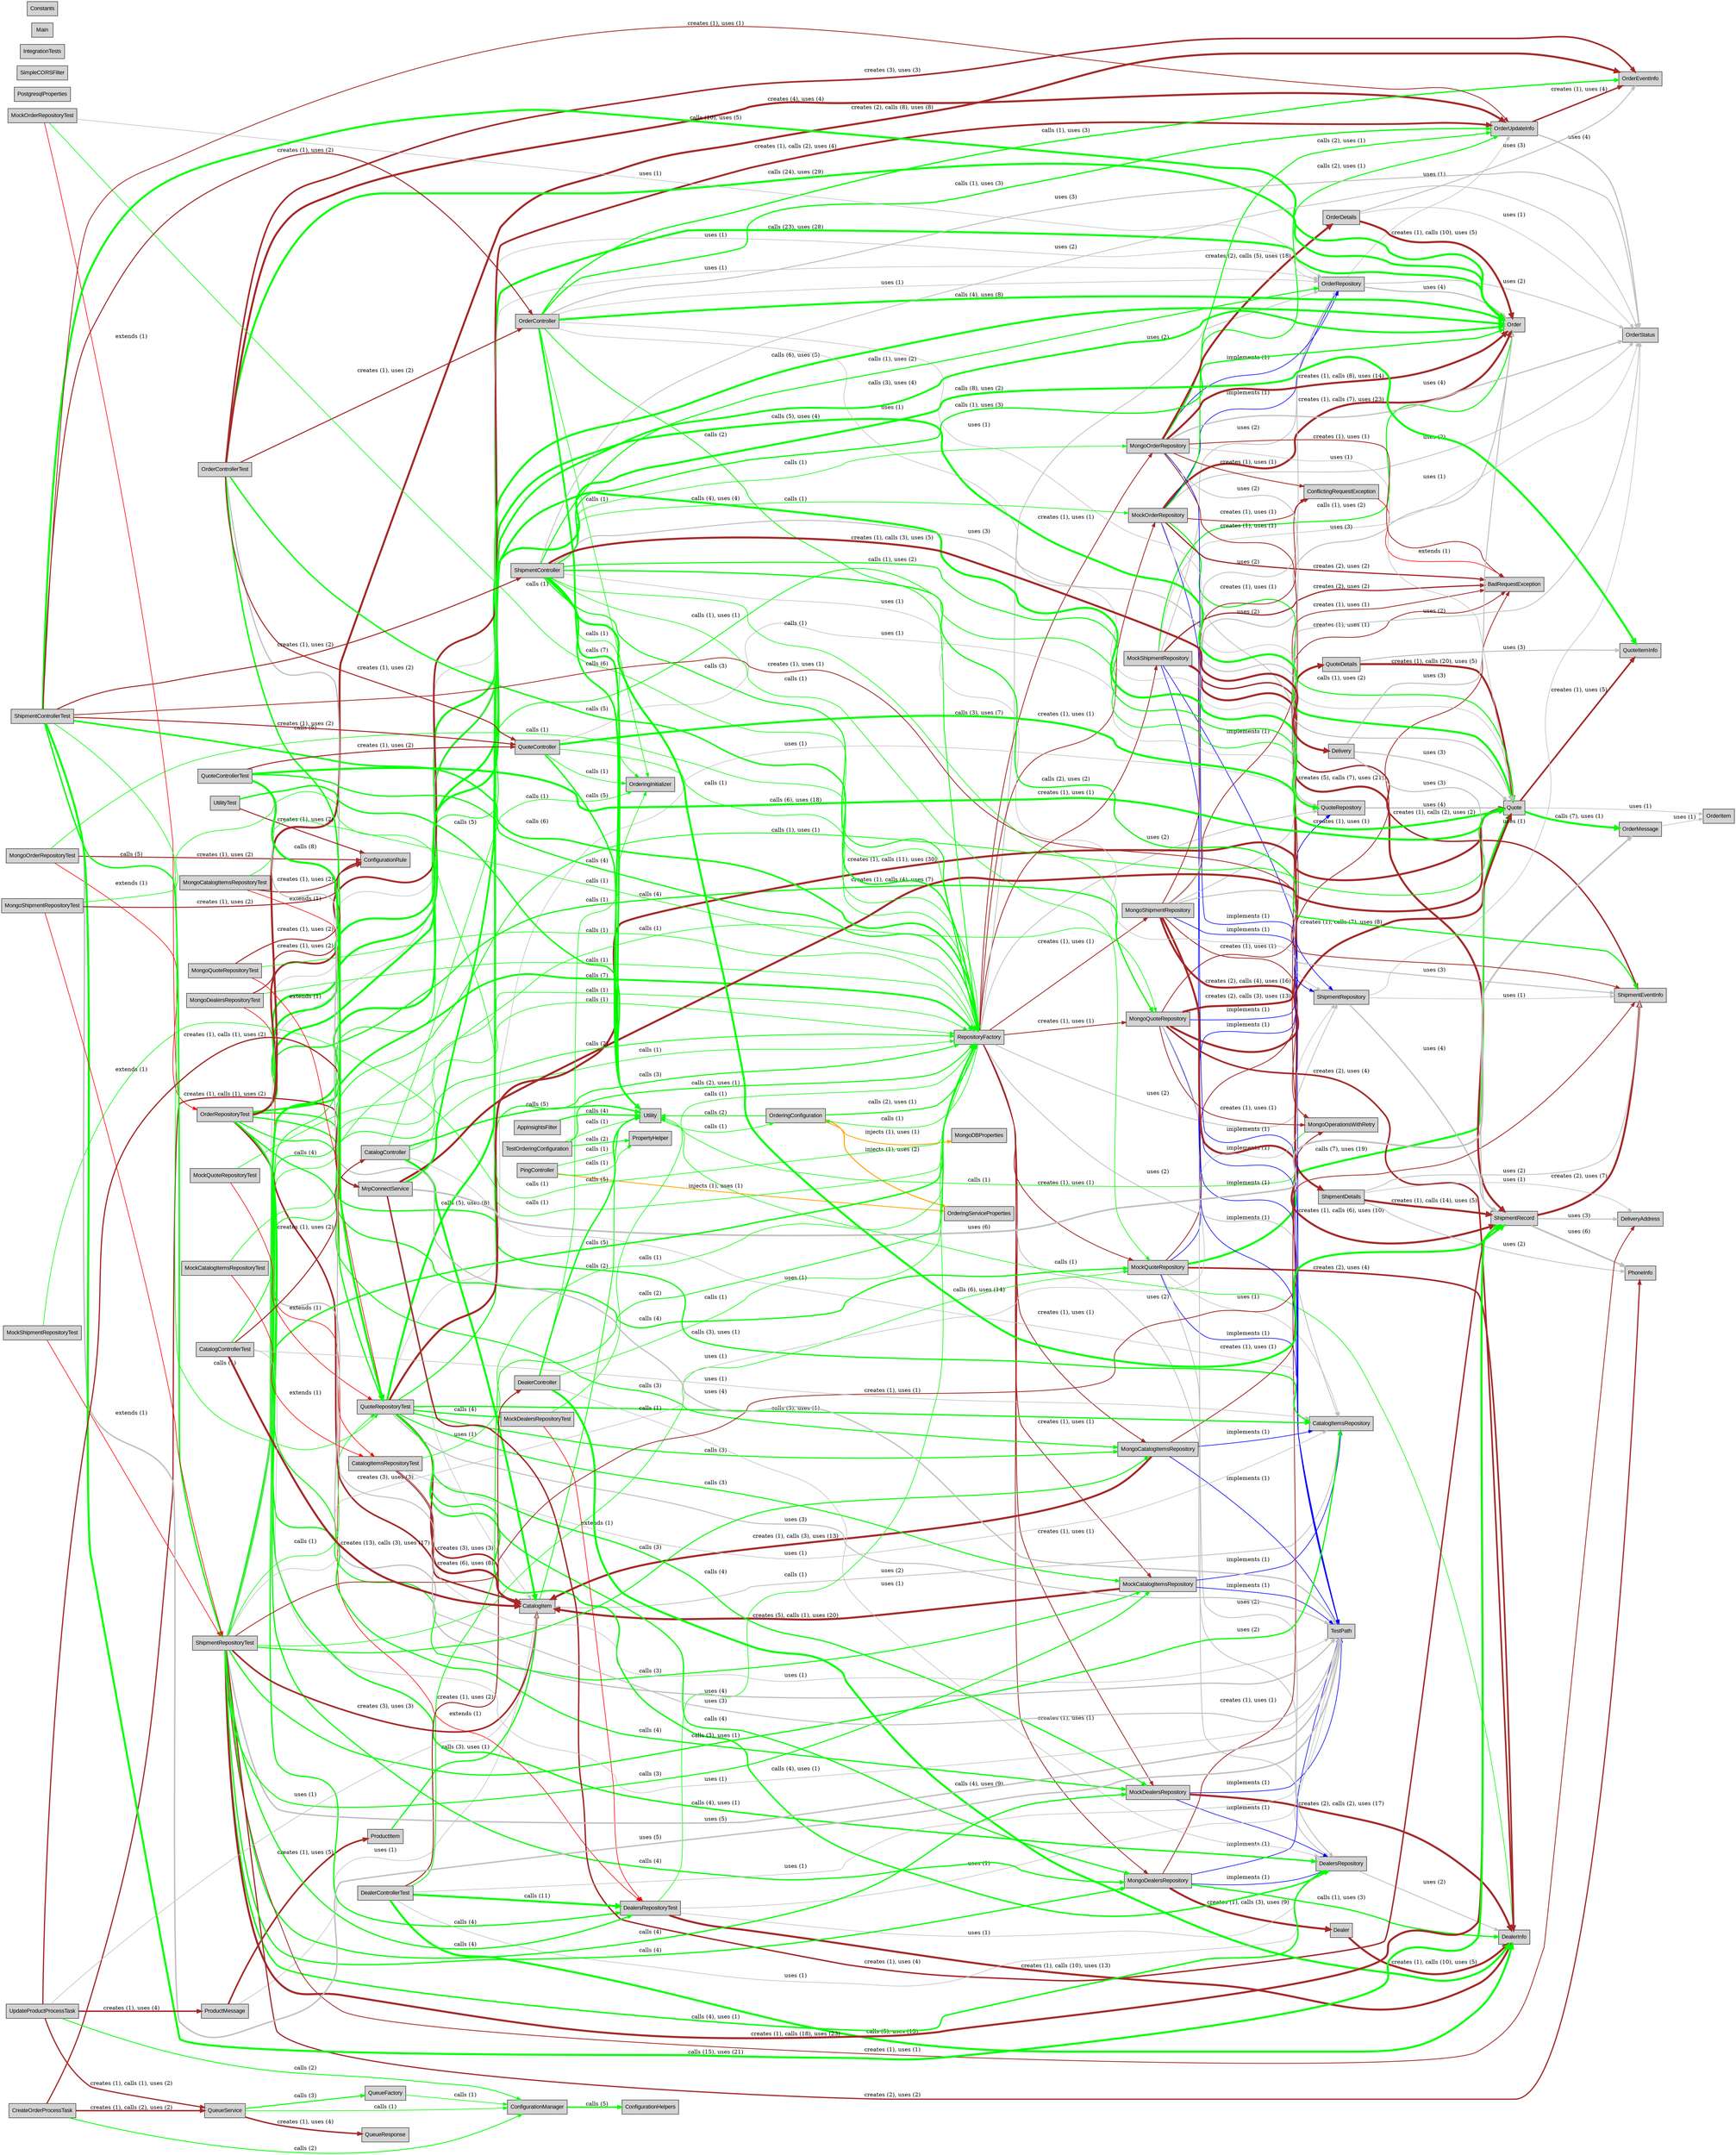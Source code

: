 digraph "ClassRelationships" {
graph ["rankdir"="LR"]
node ["shape"="rectangle","style"="filled","fontname"="Arial"]
"CatalogItem" ["label"="CatalogItem"]
"Utility" ["label"="Utility"]
"OrderingConfiguration" ["label"="OrderingConfiguration"]
"RepositoryFactory" ["label"="RepositoryFactory"]
"MockDealersRepository" ["label"="MockDealersRepository"]
"DealerInfo" ["label"="DealerInfo"]
"TestPath" ["label"="TestPath"]
"DealersRepository" ["label"="DealersRepository"]
"MockQuoteRepository" ["label"="MockQuoteRepository"]
"QuoteRepository" ["label"="QuoteRepository"]
"Quote" ["label"="Quote"]
"OrderMessage" ["label"="OrderMessage"]
"OrderItem" ["label"="OrderItem"]
"QuoteItemInfo" ["label"="QuoteItemInfo"]
"BadRequestException" ["label"="BadRequestException"]
"CatalogItemsRepository" ["label"="CatalogItemsRepository"]
"MongoCatalogItemsRepository" ["label"="MongoCatalogItemsRepository"]
"MongoOperationsWithRetry" ["label"="MongoOperationsWithRetry"]
"MongoQuoteRepository" ["label"="MongoQuoteRepository"]
"QuoteDetails" ["label"="QuoteDetails"]
"MockShipmentRepository" ["label"="MockShipmentRepository"]
"ShipmentEventInfo" ["label"="ShipmentEventInfo"]
"Order" ["label"="Order"]
"ShipmentRepository" ["label"="ShipmentRepository"]
"ShipmentRecord" ["label"="ShipmentRecord"]
"DeliveryAddress" ["label"="DeliveryAddress"]
"PhoneInfo" ["label"="PhoneInfo"]
"OrderStatus" ["label"="OrderStatus"]
"OrderRepository" ["label"="OrderRepository"]
"OrderUpdateInfo" ["label"="OrderUpdateInfo"]
"OrderEventInfo" ["label"="OrderEventInfo"]
"MockCatalogItemsRepository" ["label"="MockCatalogItemsRepository"]
"MongoDealersRepository" ["label"="MongoDealersRepository"]
"Dealer" ["label"="Dealer"]
"MockOrderRepository" ["label"="MockOrderRepository"]
"ConflictingRequestException" ["label"="ConflictingRequestException"]
"MongoShipmentRepository" ["label"="MongoShipmentRepository"]
"ShipmentDetails" ["label"="ShipmentDetails"]
"MongoOrderRepository" ["label"="MongoOrderRepository"]
"OrderDetails" ["label"="OrderDetails"]
"OrderingServiceProperties" ["label"="OrderingServiceProperties"]
"MongoDBProperties" ["label"="MongoDBProperties"]
"ConfigurationHelpers" ["label"="ConfigurationHelpers"]
"PropertyHelper" ["label"="PropertyHelper"]
"CatalogController" ["label"="CatalogController"]
"OrderingInitializer" ["label"="OrderingInitializer"]
"PostgresqlProperties" ["label"="PostgresqlProperties"]
"PingController" ["label"="PingController"]
"ProductMessage" ["label"="ProductMessage"]
"ProductItem" ["label"="ProductItem"]
"SimpleCORSFilter" ["label"="SimpleCORSFilter"]
"MongoDealersRepositoryTest" ["label"="MongoDealersRepositoryTest"]
"DealersRepositoryTest" ["label"="DealersRepositoryTest"]
"ConfigurationRule" ["label"="ConfigurationRule"]
"OrderRepositoryTest" ["label"="OrderRepositoryTest"]
"QuoteRepositoryTest" ["label"="QuoteRepositoryTest"]
"MockDealersRepositoryTest" ["label"="MockDealersRepositoryTest"]
"IntegrationTests" ["label"="IntegrationTests"]
"CreateOrderProcessTask" ["label"="CreateOrderProcessTask"]
"ConfigurationManager" ["label"="ConfigurationManager"]
"QueueService" ["label"="QueueService"]
"QueueResponse" ["label"="QueueResponse"]
"QueueFactory" ["label"="QueueFactory"]
"MrpConnectService" ["label"="MrpConnectService"]
"MongoOrderRepositoryTest" ["label"="MongoOrderRepositoryTest"]
"QuoteController" ["label"="QuoteController"]
"DealerController" ["label"="DealerController"]
"DealerControllerTest" ["label"="DealerControllerTest"]
"MockShipmentRepositoryTest" ["label"="MockShipmentRepositoryTest"]
"ShipmentRepositoryTest" ["label"="ShipmentRepositoryTest"]
"OrderControllerTest" ["label"="OrderControllerTest"]
"OrderController" ["label"="OrderController"]
"MockOrderRepositoryTest" ["label"="MockOrderRepositoryTest"]
"MockCatalogItemsRepositoryTest" ["label"="MockCatalogItemsRepositoryTest"]
"CatalogItemsRepositoryTest" ["label"="CatalogItemsRepositoryTest"]
"UtilityTest" ["label"="UtilityTest"]
"AppInsightsFilter" ["label"="AppInsightsFilter"]
"ShipmentControllerTest" ["label"="ShipmentControllerTest"]
"ShipmentController" ["label"="ShipmentController"]
"Delivery" ["label"="Delivery"]
"CatalogControllerTest" ["label"="CatalogControllerTest"]
"TestOrderingConfiguration" ["label"="TestOrderingConfiguration"]
"Main" ["label"="Main"]
"MockQuoteRepositoryTest" ["label"="MockQuoteRepositoryTest"]
"MongoShipmentRepositoryTest" ["label"="MongoShipmentRepositoryTest"]
"UpdateProductProcessTask" ["label"="UpdateProductProcessTask"]
"MongoQuoteRepositoryTest" ["label"="MongoQuoteRepositoryTest"]
"MongoCatalogItemsRepositoryTest" ["label"="MongoCatalogItemsRepositoryTest"]
"Constants" ["label"="Constants"]
"QuoteControllerTest" ["label"="QuoteControllerTest"]
"CatalogItem" -> "Utility" ["style"="solid","color"="green","label"="calls (2)","arrowhead"="normal","penwidth"="2.0"]
"Utility" -> "OrderingConfiguration" ["style"="solid","color"="green","label"="calls (1)","arrowhead"="normal","penwidth"="1.5"]
"OrderingConfiguration" -> "RepositoryFactory" ["style"="solid","color"="green","label"="calls (2), uses (1)","arrowhead"="normal","penwidth"="2.5"]
"OrderingConfiguration" -> "OrderingServiceProperties" ["style"="solid","color"="orange","label"="injects (1), uses (2)","arrowhead"="normal","penwidth"="2.5"]
"OrderingConfiguration" -> "Utility" ["style"="solid","color"="green","label"="calls (2)","arrowhead"="normal","penwidth"="2.0"]
"OrderingConfiguration" -> "MongoDBProperties" ["style"="solid","color"="orange","label"="injects (1), uses (1)","arrowhead"="normal","penwidth"="2.0"]
"RepositoryFactory" -> "MockDealersRepository" ["style"="solid","color"="brown","label"="creates (1), uses (1)","arrowhead"="normal","penwidth"="2.0"]
"RepositoryFactory" -> "MockQuoteRepository" ["style"="solid","color"="brown","label"="creates (1), uses (1)","arrowhead"="normal","penwidth"="2.0"]
"RepositoryFactory" -> "MongoCatalogItemsRepository" ["style"="solid","color"="brown","label"="creates (1), uses (1)","arrowhead"="normal","penwidth"="2.0"]
"RepositoryFactory" -> "MongoQuoteRepository" ["style"="solid","color"="brown","label"="creates (1), uses (1)","arrowhead"="normal","penwidth"="2.0"]
"RepositoryFactory" -> "MockShipmentRepository" ["style"="solid","color"="brown","label"="creates (1), uses (1)","arrowhead"="normal","penwidth"="2.0"]
"RepositoryFactory" -> "MockCatalogItemsRepository" ["style"="solid","color"="brown","label"="creates (1), uses (1)","arrowhead"="normal","penwidth"="2.0"]
"RepositoryFactory" -> "DealersRepository" ["style"="solid","color"="gray","label"="uses (2)","arrowhead"="normal","penwidth"="2.0"]
"RepositoryFactory" -> "OrderRepository" ["style"="solid","color"="gray","label"="uses (2)","arrowhead"="normal","penwidth"="2.0"]
"RepositoryFactory" -> "MongoDealersRepository" ["style"="solid","color"="brown","label"="creates (1), uses (1)","arrowhead"="normal","penwidth"="2.0"]
"RepositoryFactory" -> "MockOrderRepository" ["style"="solid","color"="brown","label"="creates (1), uses (1)","arrowhead"="normal","penwidth"="2.0"]
"RepositoryFactory" -> "QuoteRepository" ["style"="solid","color"="gray","label"="uses (2)","arrowhead"="normal","penwidth"="2.0"]
"RepositoryFactory" -> "MongoShipmentRepository" ["style"="solid","color"="brown","label"="creates (1), uses (1)","arrowhead"="normal","penwidth"="2.0"]
"RepositoryFactory" -> "MongoOrderRepository" ["style"="solid","color"="brown","label"="creates (1), uses (1)","arrowhead"="normal","penwidth"="2.0"]
"RepositoryFactory" -> "OrderingConfiguration" ["style"="solid","color"="green","label"="calls (1)","arrowhead"="normal","penwidth"="1.5"]
"RepositoryFactory" -> "ShipmentRepository" ["style"="solid","color"="gray","label"="uses (2)","arrowhead"="normal","penwidth"="2.0"]
"RepositoryFactory" -> "CatalogItemsRepository" ["style"="solid","color"="gray","label"="uses (2)","arrowhead"="normal","penwidth"="2.0"]
"MockDealersRepository" -> "DealerInfo" ["style"="solid","color"="brown","label"="creates (2), calls (2), uses (17)","arrowhead"="normal","penwidth"="5.0"]
"MockDealersRepository" -> "TestPath" ["style"="solid","color"="blue","label"="implements (1)","arrowhead"="normal","penwidth"="1.5"]
"MockDealersRepository" -> "DealersRepository" ["style"="solid","color"="blue","label"="implements (1)","arrowhead"="normal","penwidth"="1.5"]
"DealerInfo" -> "Utility" ["style"="solid","color"="green","label"="calls (1)","arrowhead"="normal","penwidth"="1.5"]
"DealersRepository" -> "DealerInfo" ["style"="solid","color"="gray","label"="uses (2)","arrowhead"="normal","penwidth"="2.0"]
"MockQuoteRepository" -> "DealerInfo" ["style"="solid","color"="brown","label"="creates (2), uses (4)","arrowhead"="normal","penwidth"="4.0"]
"MockQuoteRepository" -> "QuoteRepository" ["style"="solid","color"="blue","label"="implements (1)","arrowhead"="normal","penwidth"="1.5"]
"MockQuoteRepository" -> "TestPath" ["style"="solid","color"="blue","label"="implements (1)","arrowhead"="normal","penwidth"="1.5"]
"MockQuoteRepository" -> "BadRequestException" ["style"="solid","color"="brown","label"="creates (1), uses (1)","arrowhead"="normal","penwidth"="2.0"]
"MockQuoteRepository" -> "DealersRepository" ["style"="solid","color"="gray","label"="uses (2)","arrowhead"="normal","penwidth"="2.0"]
"MockQuoteRepository" -> "CatalogItemsRepository" ["style"="solid","color"="gray","label"="uses (1)","arrowhead"="normal","penwidth"="1.5"]
"MockQuoteRepository" -> "Quote" ["style"="solid","color"="green","label"="calls (7), uses (19)","arrowhead"="normal","penwidth"="5.0"]
"QuoteRepository" -> "Quote" ["style"="solid","color"="gray","label"="uses (4)","arrowhead"="normal","penwidth"="3.0"]
"Quote" -> "OrderMessage" ["style"="solid","color"="green","label"="calls (7), uses (1)","arrowhead"="normal","penwidth"="5.0"]
"Quote" -> "OrderItem" ["style"="solid","color"="gray","label"="uses (1)","arrowhead"="normal","penwidth"="1.5"]
"Quote" -> "QuoteItemInfo" ["style"="solid","color"="brown","label"="creates (1), uses (5)","arrowhead"="normal","penwidth"="4.0"]
"OrderMessage" -> "OrderItem" ["style"="solid","color"="gray","label"="uses (1)","arrowhead"="normal","penwidth"="1.5"]
"CatalogItemsRepository" -> "CatalogItem" ["style"="solid","color"="gray","label"="uses (2)","arrowhead"="normal","penwidth"="2.0"]
"MongoCatalogItemsRepository" -> "CatalogItem" ["style"="solid","color"="brown","label"="creates (1), calls (3), uses (13)","arrowhead"="normal","penwidth"="5.0"]
"MongoCatalogItemsRepository" -> "TestPath" ["style"="solid","color"="blue","label"="implements (1)","arrowhead"="normal","penwidth"="1.5"]
"MongoCatalogItemsRepository" -> "MongoOperationsWithRetry" ["style"="solid","color"="brown","label"="creates (1), uses (1)","arrowhead"="normal","penwidth"="2.0"]
"MongoCatalogItemsRepository" -> "CatalogItemsRepository" ["style"="solid","color"="blue","label"="implements (1)","arrowhead"="normal","penwidth"="1.5"]
"MongoOperationsWithRetry" -> "Utility" ["style"="solid","color"="green","label"="calls (1)","arrowhead"="normal","penwidth"="1.5"]
"MongoQuoteRepository" -> "DealerInfo" ["style"="solid","color"="brown","label"="creates (2), uses (4)","arrowhead"="normal","penwidth"="4.0"]
"MongoQuoteRepository" -> "QuoteRepository" ["style"="solid","color"="blue","label"="implements (1)","arrowhead"="normal","penwidth"="1.5"]
"MongoQuoteRepository" -> "TestPath" ["style"="solid","color"="blue","label"="implements (1)","arrowhead"="normal","penwidth"="1.5"]
"MongoQuoteRepository" -> "MongoOperationsWithRetry" ["style"="solid","color"="brown","label"="creates (1), uses (1)","arrowhead"="normal","penwidth"="2.0"]
"MongoQuoteRepository" -> "BadRequestException" ["style"="solid","color"="brown","label"="creates (1), uses (1)","arrowhead"="normal","penwidth"="2.0"]
"MongoQuoteRepository" -> "QuoteDetails" ["style"="solid","color"="brown","label"="creates (2), calls (3), uses (13)","arrowhead"="normal","penwidth"="5.0"]
"MongoQuoteRepository" -> "DealersRepository" ["style"="solid","color"="gray","label"="uses (2)","arrowhead"="normal","penwidth"="2.0"]
"MongoQuoteRepository" -> "Quote" ["style"="solid","color"="brown","label"="creates (1), calls (7), uses (8)","arrowhead"="normal","penwidth"="5.0"]
"QuoteDetails" -> "QuoteItemInfo" ["style"="solid","color"="gray","label"="uses (3)","arrowhead"="normal","penwidth"="2.5"]
"QuoteDetails" -> "Quote" ["style"="solid","color"="brown","label"="creates (1), calls (20), uses (5)","arrowhead"="normal","penwidth"="5.0"]
"MockShipmentRepository" -> "ShipmentEventInfo" ["style"="solid","color"="brown","label"="creates (1), calls (2), uses (2)","arrowhead"="normal","penwidth"="3.5"]
"MockShipmentRepository" -> "Order" ["style"="solid","color"="green","label"="calls (1), uses (2)","arrowhead"="normal","penwidth"="2.5"]
"MockShipmentRepository" -> "TestPath" ["style"="solid","color"="blue","label"="implements (1)","arrowhead"="normal","penwidth"="1.5"]
"MockShipmentRepository" -> "BadRequestException" ["style"="solid","color"="brown","label"="creates (2), uses (2)","arrowhead"="normal","penwidth"="3.0"]
"MockShipmentRepository" -> "ShipmentRepository" ["style"="solid","color"="blue","label"="implements (1)","arrowhead"="normal","penwidth"="1.5"]
"MockShipmentRepository" -> "ShipmentRecord" ["style"="solid","color"="brown","label"="creates (5), calls (7), uses (21)","arrowhead"="normal","penwidth"="5.0"]
"MockShipmentRepository" -> "OrderRepository" ["style"="solid","color"="gray","label"="uses (2)","arrowhead"="normal","penwidth"="2.0"]
"MockShipmentRepository" -> "OrderStatus" ["style"="solid","color"="gray","label"="uses (1)","arrowhead"="normal","penwidth"="1.5"]
"ShipmentRepository" -> "ShipmentEventInfo" ["style"="solid","color"="gray","label"="uses (1)","arrowhead"="normal","penwidth"="1.5"]
"ShipmentRepository" -> "ShipmentRecord" ["style"="solid","color"="gray","label"="uses (4)","arrowhead"="normal","penwidth"="3.0"]
"ShipmentRepository" -> "OrderStatus" ["style"="solid","color"="gray","label"="uses (1)","arrowhead"="normal","penwidth"="1.5"]
"ShipmentRecord" -> "ShipmentEventInfo" ["style"="solid","color"="brown","label"="creates (2), uses (7)","arrowhead"="normal","penwidth"="5.0"]
"ShipmentRecord" -> "DeliveryAddress" ["style"="solid","color"="gray","label"="uses (3)","arrowhead"="normal","penwidth"="2.5"]
"ShipmentRecord" -> "PhoneInfo" ["style"="solid","color"="gray","label"="uses (6)","arrowhead"="normal","penwidth"="4.0"]
"OrderRepository" -> "Order" ["style"="solid","color"="gray","label"="uses (4)","arrowhead"="normal","penwidth"="3.0"]
"OrderRepository" -> "OrderUpdateInfo" ["style"="solid","color"="gray","label"="uses (1)","arrowhead"="normal","penwidth"="1.5"]
"OrderRepository" -> "OrderStatus" ["style"="solid","color"="gray","label"="uses (2)","arrowhead"="normal","penwidth"="2.0"]
"OrderUpdateInfo" -> "OrderEventInfo" ["style"="solid","color"="brown","label"="creates (1), uses (4)","arrowhead"="normal","penwidth"="3.5"]
"OrderUpdateInfo" -> "OrderStatus" ["style"="solid","color"="gray","label"="uses (4)","arrowhead"="normal","penwidth"="3.0"]
"MockCatalogItemsRepository" -> "CatalogItem" ["style"="solid","color"="brown","label"="creates (5), calls (1), uses (20)","arrowhead"="normal","penwidth"="5.0"]
"MockCatalogItemsRepository" -> "TestPath" ["style"="solid","color"="blue","label"="implements (1)","arrowhead"="normal","penwidth"="1.5"]
"MockCatalogItemsRepository" -> "CatalogItemsRepository" ["style"="solid","color"="blue","label"="implements (1)","arrowhead"="normal","penwidth"="1.5"]
"MongoDealersRepository" -> "DealerInfo" ["style"="solid","color"="green","label"="calls (1), uses (3)","arrowhead"="normal","penwidth"="3.0"]
"MongoDealersRepository" -> "TestPath" ["style"="solid","color"="blue","label"="implements (1)","arrowhead"="normal","penwidth"="1.5"]
"MongoDealersRepository" -> "MongoOperationsWithRetry" ["style"="solid","color"="brown","label"="creates (1), uses (1)","arrowhead"="normal","penwidth"="2.0"]
"MongoDealersRepository" -> "DealersRepository" ["style"="solid","color"="blue","label"="implements (1)","arrowhead"="normal","penwidth"="1.5"]
"MongoDealersRepository" -> "Dealer" ["style"="solid","color"="brown","label"="creates (1), calls (3), uses (9)","arrowhead"="normal","penwidth"="5.0"]
"Dealer" -> "DealerInfo" ["style"="solid","color"="brown","label"="creates (1), calls (10), uses (5)","arrowhead"="normal","penwidth"="5.0"]
"MockOrderRepository" -> "ConflictingRequestException" ["style"="solid","color"="brown","label"="creates (1), uses (1)","arrowhead"="normal","penwidth"="2.0"]
"MockOrderRepository" -> "Order" ["style"="solid","color"="brown","label"="creates (1), calls (7), uses (23)","arrowhead"="normal","penwidth"="5.0"]
"MockOrderRepository" -> "QuoteRepository" ["style"="solid","color"="gray","label"="uses (2)","arrowhead"="normal","penwidth"="2.0"]
"MockOrderRepository" -> "TestPath" ["style"="solid","color"="blue","label"="implements (1)","arrowhead"="normal","penwidth"="1.5"]
"MockOrderRepository" -> "BadRequestException" ["style"="solid","color"="brown","label"="creates (2), uses (2)","arrowhead"="normal","penwidth"="3.0"]
"MockOrderRepository" -> "OrderUpdateInfo" ["style"="solid","color"="green","label"="calls (2), uses (1)","arrowhead"="normal","penwidth"="2.5"]
"MockOrderRepository" -> "Quote" ["style"="solid","color"="green","label"="calls (1), uses (2)","arrowhead"="normal","penwidth"="2.5"]
"MockOrderRepository" -> "OrderRepository" ["style"="solid","color"="blue","label"="implements (1)","arrowhead"="normal","penwidth"="1.5"]
"MockOrderRepository" -> "OrderStatus" ["style"="solid","color"="gray","label"="uses (2)","arrowhead"="normal","penwidth"="2.0"]
"ConflictingRequestException" -> "BadRequestException" ["style"="solid","color"="red","label"="extends (1)","arrowhead"="normal","penwidth"="1.5"]
"MongoShipmentRepository" -> "ConflictingRequestException" ["style"="solid","color"="brown","label"="creates (1), uses (1)","arrowhead"="normal","penwidth"="2.0"]
"MongoShipmentRepository" -> "ShipmentEventInfo" ["style"="solid","color"="gray","label"="uses (3)","arrowhead"="normal","penwidth"="2.5"]
"MongoShipmentRepository" -> "Order" ["style"="solid","color"="gray","label"="uses (3)","arrowhead"="normal","penwidth"="2.5"]
"MongoShipmentRepository" -> "TestPath" ["style"="solid","color"="blue","label"="implements (1)","arrowhead"="normal","penwidth"="1.5"]
"MongoShipmentRepository" -> "ShipmentDetails" ["style"="solid","color"="brown","label"="creates (2), calls (4), uses (16)","arrowhead"="normal","penwidth"="5.0"]
"MongoShipmentRepository" -> "MongoOperationsWithRetry" ["style"="solid","color"="brown","label"="creates (1), uses (1)","arrowhead"="normal","penwidth"="2.0"]
"MongoShipmentRepository" -> "BadRequestException" ["style"="solid","color"="brown","label"="creates (1), uses (1)","arrowhead"="normal","penwidth"="2.0"]
"MongoShipmentRepository" -> "ShipmentRepository" ["style"="solid","color"="blue","label"="implements (1)","arrowhead"="normal","penwidth"="1.5"]
"MongoShipmentRepository" -> "ShipmentRecord" ["style"="solid","color"="brown","label"="creates (1), calls (6), uses (10)","arrowhead"="normal","penwidth"="5.0"]
"MongoShipmentRepository" -> "OrderRepository" ["style"="solid","color"="gray","label"="uses (2)","arrowhead"="normal","penwidth"="2.0"]
"MongoShipmentRepository" -> "OrderStatus" ["style"="solid","color"="gray","label"="uses (2)","arrowhead"="normal","penwidth"="2.0"]
"ShipmentDetails" -> "ShipmentEventInfo" ["style"="solid","color"="gray","label"="uses (2)","arrowhead"="normal","penwidth"="2.0"]
"ShipmentDetails" -> "DeliveryAddress" ["style"="solid","color"="gray","label"="uses (1)","arrowhead"="normal","penwidth"="1.5"]
"ShipmentDetails" -> "PhoneInfo" ["style"="solid","color"="gray","label"="uses (2)","arrowhead"="normal","penwidth"="2.0"]
"ShipmentDetails" -> "ShipmentRecord" ["style"="solid","color"="brown","label"="creates (1), calls (14), uses (5)","arrowhead"="normal","penwidth"="5.0"]
"MongoOrderRepository" -> "ConflictingRequestException" ["style"="solid","color"="brown","label"="creates (1), uses (1)","arrowhead"="normal","penwidth"="2.0"]
"MongoOrderRepository" -> "QuoteRepository" ["style"="solid","color"="gray","label"="uses (2)","arrowhead"="normal","penwidth"="2.0"]
"MongoOrderRepository" -> "Order" ["style"="solid","color"="brown","label"="creates (1), calls (8), uses (14)","arrowhead"="normal","penwidth"="5.0"]
"MongoOrderRepository" -> "TestPath" ["style"="solid","color"="blue","label"="implements (1)","arrowhead"="normal","penwidth"="1.5"]
"MongoOrderRepository" -> "MongoOperationsWithRetry" ["style"="solid","color"="brown","label"="creates (1), uses (1)","arrowhead"="normal","penwidth"="2.0"]
"MongoOrderRepository" -> "BadRequestException" ["style"="solid","color"="brown","label"="creates (1), uses (1)","arrowhead"="normal","penwidth"="2.0"]
"MongoOrderRepository" -> "OrderUpdateInfo" ["style"="solid","color"="green","label"="calls (2), uses (1)","arrowhead"="normal","penwidth"="2.5"]
"MongoOrderRepository" -> "OrderDetails" ["style"="solid","color"="brown","label"="creates (2), calls (5), uses (18)","arrowhead"="normal","penwidth"="5.0"]
"MongoOrderRepository" -> "Quote" ["style"="solid","color"="gray","label"="uses (1)","arrowhead"="normal","penwidth"="1.5"]
"MongoOrderRepository" -> "OrderRepository" ["style"="solid","color"="blue","label"="implements (1)","arrowhead"="normal","penwidth"="1.5"]
"MongoOrderRepository" -> "OrderStatus" ["style"="solid","color"="gray","label"="uses (4)","arrowhead"="normal","penwidth"="3.0"]
"OrderDetails" -> "Order" ["style"="solid","color"="brown","label"="creates (1), calls (10), uses (5)","arrowhead"="normal","penwidth"="5.0"]
"OrderDetails" -> "OrderEventInfo" ["style"="solid","color"="gray","label"="uses (3)","arrowhead"="normal","penwidth"="2.5"]
"OrderDetails" -> "OrderStatus" ["style"="solid","color"="gray","label"="uses (1)","arrowhead"="normal","penwidth"="1.5"]
"CatalogController" -> "CatalogItem" ["style"="solid","color"="green","label"="calls (5), uses (8)","arrowhead"="normal","penwidth"="5.0"]
"CatalogController" -> "OrderingInitializer" ["style"="solid","color"="green","label"="calls (1)","arrowhead"="normal","penwidth"="1.5"]
"CatalogController" -> "RepositoryFactory" ["style"="solid","color"="green","label"="calls (1)","arrowhead"="normal","penwidth"="1.5"]
"CatalogController" -> "CatalogItemsRepository" ["style"="solid","color"="gray","label"="uses (1)","arrowhead"="normal","penwidth"="1.5"]
"CatalogController" -> "Utility" ["style"="solid","color"="green","label"="calls (5)","arrowhead"="normal","penwidth"="3.5"]
"PingController" -> "PropertyHelper" ["style"="solid","color"="green","label"="calls (1)","arrowhead"="normal","penwidth"="1.5"]
"PingController" -> "Utility" ["style"="solid","color"="green","label"="calls (1)","arrowhead"="normal","penwidth"="1.5"]
"PingController" -> "OrderingServiceProperties" ["style"="solid","color"="orange","label"="injects (1), uses (1)","arrowhead"="normal","penwidth"="2.0"]
"ProductMessage" -> "CatalogItem" ["style"="solid","color"="gray","label"="uses (1)","arrowhead"="normal","penwidth"="1.5"]
"ProductMessage" -> "ProductItem" ["style"="solid","color"="brown","label"="creates (1), uses (5)","arrowhead"="normal","penwidth"="4.0"]
"ProductItem" -> "CatalogItem" ["style"="solid","color"="green","label"="calls (3), uses (1)","arrowhead"="normal","penwidth"="3.0"]
"MongoDealersRepositoryTest" -> "DealersRepositoryTest" ["style"="solid","color"="red","label"="extends (1)","arrowhead"="normal","penwidth"="1.5"]
"MongoDealersRepositoryTest" -> "RepositoryFactory" ["style"="solid","color"="green","label"="calls (1)","arrowhead"="normal","penwidth"="1.5"]
"MongoDealersRepositoryTest" -> "ConfigurationRule" ["style"="solid","color"="brown","label"="creates (1), uses (2)","arrowhead"="normal","penwidth"="2.5"]
"DealersRepositoryTest" -> "DealerInfo" ["style"="solid","color"="brown","label"="creates (1), calls (10), uses (13)","arrowhead"="normal","penwidth"="5.0"]
"DealersRepositoryTest" -> "TestPath" ["style"="solid","color"="gray","label"="uses (1)","arrowhead"="normal","penwidth"="1.5"]
"DealersRepositoryTest" -> "RepositoryFactory" ["style"="solid","color"="green","label"="calls (1)","arrowhead"="normal","penwidth"="1.5"]
"DealersRepositoryTest" -> "DealersRepository" ["style"="solid","color"="gray","label"="uses (1)","arrowhead"="normal","penwidth"="1.5"]
"OrderRepositoryTest" -> "CatalogItem" ["style"="solid","color"="brown","label"="creates (3), uses (3)","arrowhead"="normal","penwidth"="4.0"]
"OrderRepositoryTest" -> "MockDealersRepository" ["style"="solid","color"="green","label"="calls (4)","arrowhead"="normal","penwidth"="3.0"]
"OrderRepositoryTest" -> "Order" ["style"="solid","color"="green","label"="calls (23), uses (28)","arrowhead"="normal","penwidth"="5.0"]
"OrderRepositoryTest" -> "MockQuoteRepository" ["style"="solid","color"="green","label"="calls (4)","arrowhead"="normal","penwidth"="3.0"]
"OrderRepositoryTest" -> "OrderEventInfo" ["style"="solid","color"="brown","label"="creates (2), calls (8), uses (8)","arrowhead"="normal","penwidth"="5.0"]
"OrderRepositoryTest" -> "TestPath" ["style"="solid","color"="gray","label"="uses (4)","arrowhead"="normal","penwidth"="3.0"]
"OrderRepositoryTest" -> "MongoCatalogItemsRepository" ["style"="solid","color"="green","label"="calls (3)","arrowhead"="normal","penwidth"="2.5"]
"OrderRepositoryTest" -> "MongoQuoteRepository" ["style"="solid","color"="green","label"="calls (4)","arrowhead"="normal","penwidth"="3.0"]
"OrderRepositoryTest" -> "MockCatalogItemsRepository" ["style"="solid","color"="green","label"="calls (3)","arrowhead"="normal","penwidth"="2.5"]
"OrderRepositoryTest" -> "DealersRepository" ["style"="solid","color"="green","label"="calls (4), uses (1)","arrowhead"="normal","penwidth"="3.5"]
"OrderRepositoryTest" -> "OrderUpdateInfo" ["style"="solid","color"="brown","label"="creates (1), calls (2), uses (4)","arrowhead"="normal","penwidth"="4.5"]
"OrderRepositoryTest" -> "OrderRepository" ["style"="solid","color"="gray","label"="uses (1)","arrowhead"="normal","penwidth"="1.5"]
"OrderRepositoryTest" -> "Quote" ["style"="solid","color"="green","label"="calls (5), uses (4)","arrowhead"="normal","penwidth"="5.0"]
"OrderRepositoryTest" -> "MongoDealersRepository" ["style"="solid","color"="green","label"="calls (4)","arrowhead"="normal","penwidth"="3.0"]
"OrderRepositoryTest" -> "QuoteRepository" ["style"="solid","color"="green","label"="calls (4), uses (4)","arrowhead"="normal","penwidth"="5.0"]
"OrderRepositoryTest" -> "DealersRepositoryTest" ["style"="solid","color"="green","label"="calls (4)","arrowhead"="normal","penwidth"="3.0"]
"OrderRepositoryTest" -> "RepositoryFactory" ["style"="solid","color"="green","label"="calls (7)","arrowhead"="normal","penwidth"="4.5"]
"OrderRepositoryTest" -> "CatalogItemsRepository" ["style"="solid","color"="green","label"="calls (3), uses (1)","arrowhead"="normal","penwidth"="3.0"]
"OrderRepositoryTest" -> "QuoteRepositoryTest" ["style"="solid","color"="green","label"="calls (4)","arrowhead"="normal","penwidth"="3.0"]
"QuoteRepositoryTest" -> "CatalogItem" ["style"="solid","color"="brown","label"="creates (3), uses (3)","arrowhead"="normal","penwidth"="4.0"]
"QuoteRepositoryTest" -> "MockDealersRepositoryTest" ["style"="solid","color"="green","label"="calls (4)","arrowhead"="normal","penwidth"="3.0"]
"QuoteRepositoryTest" -> "MongoDealersRepository" ["style"="solid","color"="green","label"="calls (4)","arrowhead"="normal","penwidth"="3.0"]
"QuoteRepositoryTest" -> "MockDealersRepository" ["style"="solid","color"="green","label"="calls (4)","arrowhead"="normal","penwidth"="3.0"]
"QuoteRepositoryTest" -> "QuoteRepository" ["style"="solid","color"="gray","label"="uses (1)","arrowhead"="normal","penwidth"="1.5"]
"QuoteRepositoryTest" -> "TestPath" ["style"="solid","color"="gray","label"="uses (3)","arrowhead"="normal","penwidth"="2.5"]
"QuoteRepositoryTest" -> "MongoCatalogItemsRepository" ["style"="solid","color"="green","label"="calls (3)","arrowhead"="normal","penwidth"="2.5"]
"QuoteRepositoryTest" -> "QuoteItemInfo" ["style"="solid","color"="green","label"="calls (8), uses (2)","arrowhead"="normal","penwidth"="5.0"]
"QuoteRepositoryTest" -> "RepositoryFactory" ["style"="solid","color"="green","label"="calls (3)","arrowhead"="normal","penwidth"="2.5"]
"QuoteRepositoryTest" -> "MockCatalogItemsRepository" ["style"="solid","color"="green","label"="calls (3)","arrowhead"="normal","penwidth"="2.5"]
"QuoteRepositoryTest" -> "DealersRepository" ["style"="solid","color"="green","label"="calls (4), uses (1)","arrowhead"="normal","penwidth"="3.5"]
"QuoteRepositoryTest" -> "CatalogItemsRepository" ["style"="solid","color"="green","label"="calls (3), uses (1)","arrowhead"="normal","penwidth"="3.0"]
"QuoteRepositoryTest" -> "Quote" ["style"="solid","color"="brown","label"="creates (1), calls (11), uses (30)","arrowhead"="normal","penwidth"="5.0"]
"MockDealersRepositoryTest" -> "DealersRepositoryTest" ["style"="solid","color"="red","label"="extends (1)","arrowhead"="normal","penwidth"="1.5"]
"MockDealersRepositoryTest" -> "RepositoryFactory" ["style"="solid","color"="green","label"="calls (1)","arrowhead"="normal","penwidth"="1.5"]
"CreateOrderProcessTask" -> "ConfigurationManager" ["style"="solid","color"="green","label"="calls (2)","arrowhead"="normal","penwidth"="2.0"]
"CreateOrderProcessTask" -> "QueueService" ["style"="solid","color"="brown","label"="creates (1), calls (2), uses (2)","arrowhead"="normal","penwidth"="3.5"]
"CreateOrderProcessTask" -> "MrpConnectService" ["style"="solid","color"="brown","label"="creates (1), calls (1), uses (2)","arrowhead"="normal","penwidth"="3.0"]
"ConfigurationManager" -> "ConfigurationHelpers" ["style"="solid","color"="green","label"="calls (5)","arrowhead"="normal","penwidth"="3.5"]
"QueueService" -> "ConfigurationManager" ["style"="solid","color"="green","label"="calls (1)","arrowhead"="normal","penwidth"="1.5"]
"QueueService" -> "QueueResponse" ["style"="solid","color"="brown","label"="creates (1), uses (4)","arrowhead"="normal","penwidth"="3.5"]
"QueueService" -> "QueueFactory" ["style"="solid","color"="green","label"="calls (3)","arrowhead"="normal","penwidth"="2.5"]
"QueueFactory" -> "ConfigurationManager" ["style"="solid","color"="green","label"="calls (1)","arrowhead"="normal","penwidth"="1.5"]
"MrpConnectService" -> "CatalogItem" ["style"="solid","color"="gray","label"="uses (1)","arrowhead"="normal","penwidth"="1.5"]
"MrpConnectService" -> "Order" ["style"="solid","color"="green","label"="calls (3), uses (4)","arrowhead"="normal","penwidth"="4.5"]
"MrpConnectService" -> "OrderMessage" ["style"="solid","color"="gray","label"="uses (6)","arrowhead"="normal","penwidth"="4.0"]
"MrpConnectService" -> "ShipmentRecord" ["style"="solid","color"="brown","label"="creates (1), uses (4)","arrowhead"="normal","penwidth"="3.5"]
"MrpConnectService" -> "Quote" ["style"="solid","color"="brown","label"="creates (1), calls (4), uses (7)","arrowhead"="normal","penwidth"="5.0"]
"MongoOrderRepositoryTest" -> "RepositoryFactory" ["style"="solid","color"="green","label"="calls (1)","arrowhead"="normal","penwidth"="1.5"]
"MongoOrderRepositoryTest" -> "OrderRepositoryTest" ["style"="solid","color"="red","label"="extends (1)","arrowhead"="normal","penwidth"="1.5"]
"MongoOrderRepositoryTest" -> "ConfigurationRule" ["style"="solid","color"="brown","label"="creates (1), uses (2)","arrowhead"="normal","penwidth"="2.5"]
"QuoteController" -> "QuoteRepository" ["style"="solid","color"="gray","label"="uses (1)","arrowhead"="normal","penwidth"="1.5"]
"QuoteController" -> "OrderingInitializer" ["style"="solid","color"="green","label"="calls (1)","arrowhead"="normal","penwidth"="1.5"]
"QuoteController" -> "RepositoryFactory" ["style"="solid","color"="green","label"="calls (1)","arrowhead"="normal","penwidth"="1.5"]
"QuoteController" -> "Quote" ["style"="solid","color"="green","label"="calls (3), uses (7)","arrowhead"="normal","penwidth"="5.0"]
"QuoteController" -> "Utility" ["style"="solid","color"="green","label"="calls (5)","arrowhead"="normal","penwidth"="3.5"]
"DealerController" -> "DealerInfo" ["style"="solid","color"="green","label"="calls (4), uses (9)","arrowhead"="normal","penwidth"="5.0"]
"DealerController" -> "OrderingInitializer" ["style"="solid","color"="green","label"="calls (1)","arrowhead"="normal","penwidth"="1.5"]
"DealerController" -> "RepositoryFactory" ["style"="solid","color"="green","label"="calls (1)","arrowhead"="normal","penwidth"="1.5"]
"DealerController" -> "DealersRepository" ["style"="solid","color"="gray","label"="uses (1)","arrowhead"="normal","penwidth"="1.5"]
"DealerController" -> "Utility" ["style"="solid","color"="green","label"="calls (5)","arrowhead"="normal","penwidth"="3.5"]
"DealerControllerTest" -> "DealerInfo" ["style"="solid","color"="green","label"="calls (5), uses (13)","arrowhead"="normal","penwidth"="5.0"]
"DealerControllerTest" -> "TestPath" ["style"="solid","color"="gray","label"="uses (1)","arrowhead"="normal","penwidth"="1.5"]
"DealerControllerTest" -> "DealersRepositoryTest" ["style"="solid","color"="green","label"="calls (11)","arrowhead"="normal","penwidth"="5.0"]
"DealerControllerTest" -> "RepositoryFactory" ["style"="solid","color"="green","label"="calls (2)","arrowhead"="normal","penwidth"="2.0"]
"DealerControllerTest" -> "DealersRepository" ["style"="solid","color"="gray","label"="uses (1)","arrowhead"="normal","penwidth"="1.5"]
"DealerControllerTest" -> "DealerController" ["style"="solid","color"="brown","label"="creates (1), uses (2)","arrowhead"="normal","penwidth"="2.5"]
"MockShipmentRepositoryTest" -> "ShipmentRepositoryTest" ["style"="solid","color"="red","label"="extends (1)","arrowhead"="normal","penwidth"="1.5"]
"MockShipmentRepositoryTest" -> "RepositoryFactory" ["style"="solid","color"="green","label"="calls (1)","arrowhead"="normal","penwidth"="1.5"]
"ShipmentRepositoryTest" -> "CatalogItem" ["style"="solid","color"="brown","label"="creates (3), uses (3)","arrowhead"="normal","penwidth"="4.0"]
"ShipmentRepositoryTest" -> "MockDealersRepository" ["style"="solid","color"="green","label"="calls (4)","arrowhead"="normal","penwidth"="3.0"]
"ShipmentRepositoryTest" -> "Order" ["style"="solid","color"="green","label"="calls (6), uses (5)","arrowhead"="normal","penwidth"="5.0"]
"ShipmentRepositoryTest" -> "MockQuoteRepository" ["style"="solid","color"="green","label"="calls (1)","arrowhead"="normal","penwidth"="1.5"]
"ShipmentRepositoryTest" -> "TestPath" ["style"="solid","color"="gray","label"="uses (5)","arrowhead"="normal","penwidth"="3.5"]
"ShipmentRepositoryTest" -> "MongoCatalogItemsRepository" ["style"="solid","color"="green","label"="calls (3)","arrowhead"="normal","penwidth"="2.5"]
"ShipmentRepositoryTest" -> "MongoQuoteRepository" ["style"="solid","color"="green","label"="calls (1)","arrowhead"="normal","penwidth"="1.5"]
"ShipmentRepositoryTest" -> "MockCatalogItemsRepository" ["style"="solid","color"="green","label"="calls (3)","arrowhead"="normal","penwidth"="2.5"]
"ShipmentRepositoryTest" -> "DealersRepository" ["style"="solid","color"="green","label"="calls (4), uses (1)","arrowhead"="normal","penwidth"="3.5"]
"ShipmentRepositoryTest" -> "ShipmentRecord" ["style"="solid","color"="brown","label"="creates (1), calls (18), uses (23)","arrowhead"="normal","penwidth"="5.0"]
"ShipmentRepositoryTest" -> "OrderRepository" ["style"="solid","color"="gray","label"="uses (1)","arrowhead"="normal","penwidth"="1.5"]
"ShipmentRepositoryTest" -> "Quote" ["style"="solid","color"="green","label"="calls (1), uses (1)","arrowhead"="normal","penwidth"="2.0"]
"ShipmentRepositoryTest" -> "MongoDealersRepository" ["style"="solid","color"="green","label"="calls (4)","arrowhead"="normal","penwidth"="3.0"]
"ShipmentRepositoryTest" -> "ShipmentEventInfo" ["style"="solid","color"="brown","label"="creates (1), uses (1)","arrowhead"="normal","penwidth"="2.0"]
"ShipmentRepositoryTest" -> "QuoteRepository" ["style"="solid","color"="green","label"="calls (1), uses (1)","arrowhead"="normal","penwidth"="2.0"]
"ShipmentRepositoryTest" -> "DeliveryAddress" ["style"="solid","color"="brown","label"="creates (1), uses (1)","arrowhead"="normal","penwidth"="2.0"]
"ShipmentRepositoryTest" -> "DealersRepositoryTest" ["style"="solid","color"="green","label"="calls (4)","arrowhead"="normal","penwidth"="3.0"]
"ShipmentRepositoryTest" -> "RepositoryFactory" ["style"="solid","color"="green","label"="calls (5)","arrowhead"="normal","penwidth"="3.5"]
"ShipmentRepositoryTest" -> "ShipmentRepository" ["style"="solid","color"="gray","label"="uses (1)","arrowhead"="normal","penwidth"="1.5"]
"ShipmentRepositoryTest" -> "PhoneInfo" ["style"="solid","color"="brown","label"="creates (2), uses (2)","arrowhead"="normal","penwidth"="3.0"]
"ShipmentRepositoryTest" -> "CatalogItemsRepository" ["style"="solid","color"="green","label"="calls (3), uses (1)","arrowhead"="normal","penwidth"="3.0"]
"ShipmentRepositoryTest" -> "QuoteRepositoryTest" ["style"="solid","color"="green","label"="calls (1)","arrowhead"="normal","penwidth"="1.5"]
"OrderControllerTest" -> "Order" ["style"="solid","color"="green","label"="calls (24), uses (29)","arrowhead"="normal","penwidth"="5.0"]
"OrderControllerTest" -> "OrderEventInfo" ["style"="solid","color"="brown","label"="creates (3), uses (3)","arrowhead"="normal","penwidth"="4.0"]
"OrderControllerTest" -> "TestPath" ["style"="solid","color"="gray","label"="uses (4)","arrowhead"="normal","penwidth"="3.0"]
"OrderControllerTest" -> "OrderController" ["style"="solid","color"="brown","label"="creates (1), uses (2)","arrowhead"="normal","penwidth"="2.5"]
"OrderControllerTest" -> "RepositoryFactory" ["style"="solid","color"="green","label"="calls (5)","arrowhead"="normal","penwidth"="3.5"]
"OrderControllerTest" -> "OrderUpdateInfo" ["style"="solid","color"="brown","label"="creates (4), uses (4)","arrowhead"="normal","penwidth"="5.0"]
"OrderControllerTest" -> "QuoteController" ["style"="solid","color"="brown","label"="creates (1), uses (2)","arrowhead"="normal","penwidth"="2.5"]
"OrderControllerTest" -> "QuoteRepositoryTest" ["style"="solid","color"="green","label"="calls (5)","arrowhead"="normal","penwidth"="3.5"]
"OrderController" -> "QuoteRepository" ["style"="solid","color"="gray","label"="uses (1)","arrowhead"="normal","penwidth"="1.5"]
"OrderController" -> "Order" ["style"="solid","color"="green","label"="calls (4), uses (8)","arrowhead"="normal","penwidth"="5.0"]
"OrderController" -> "OrderEventInfo" ["style"="solid","color"="green","label"="calls (1), uses (3)","arrowhead"="normal","penwidth"="3.0"]
"OrderController" -> "OrderingInitializer" ["style"="solid","color"="green","label"="calls (1)","arrowhead"="normal","penwidth"="1.5"]
"OrderController" -> "RepositoryFactory" ["style"="solid","color"="green","label"="calls (2)","arrowhead"="normal","penwidth"="2.0"]
"OrderController" -> "OrderUpdateInfo" ["style"="solid","color"="green","label"="calls (1), uses (3)","arrowhead"="normal","penwidth"="3.0"]
"OrderController" -> "OrderRepository" ["style"="solid","color"="gray","label"="uses (1)","arrowhead"="normal","penwidth"="1.5"]
"OrderController" -> "Quote" ["style"="solid","color"="gray","label"="uses (1)","arrowhead"="normal","penwidth"="1.5"]
"OrderController" -> "Utility" ["style"="solid","color"="green","label"="calls (7)","arrowhead"="normal","penwidth"="4.5"]
"OrderController" -> "OrderStatus" ["style"="solid","color"="gray","label"="uses (3)","arrowhead"="normal","penwidth"="2.5"]
"MockOrderRepositoryTest" -> "RepositoryFactory" ["style"="solid","color"="green","label"="calls (1)","arrowhead"="normal","penwidth"="1.5"]
"MockOrderRepositoryTest" -> "OrderRepositoryTest" ["style"="solid","color"="red","label"="extends (1)","arrowhead"="normal","penwidth"="1.5"]
"MockOrderRepositoryTest" -> "OrderRepository" ["style"="solid","color"="gray","label"="uses (1)","arrowhead"="normal","penwidth"="1.5"]
"MockCatalogItemsRepositoryTest" -> "CatalogItemsRepositoryTest" ["style"="solid","color"="red","label"="extends (1)","arrowhead"="normal","penwidth"="1.5"]
"MockCatalogItemsRepositoryTest" -> "RepositoryFactory" ["style"="solid","color"="green","label"="calls (1)","arrowhead"="normal","penwidth"="1.5"]
"CatalogItemsRepositoryTest" -> "CatalogItem" ["style"="solid","color"="brown","label"="creates (6), uses (8)","arrowhead"="normal","penwidth"="5.0"]
"CatalogItemsRepositoryTest" -> "TestPath" ["style"="solid","color"="gray","label"="uses (1)","arrowhead"="normal","penwidth"="1.5"]
"CatalogItemsRepositoryTest" -> "RepositoryFactory" ["style"="solid","color"="green","label"="calls (1)","arrowhead"="normal","penwidth"="1.5"]
"CatalogItemsRepositoryTest" -> "CatalogItemsRepository" ["style"="solid","color"="gray","label"="uses (1)","arrowhead"="normal","penwidth"="1.5"]
"UtilityTest" -> "ConfigurationRule" ["style"="solid","color"="brown","label"="creates (1), uses (2)","arrowhead"="normal","penwidth"="2.5"]
"UtilityTest" -> "Utility" ["style"="solid","color"="green","label"="calls (5)","arrowhead"="normal","penwidth"="3.5"]
"AppInsightsFilter" -> "Utility" ["style"="solid","color"="green","label"="calls (4)","arrowhead"="normal","penwidth"="3.0"]
"ShipmentControllerTest" -> "ShipmentRepositoryTest" ["style"="solid","color"="green","label"="calls (5)","arrowhead"="normal","penwidth"="3.5"]
"ShipmentControllerTest" -> "ShipmentEventInfo" ["style"="solid","color"="brown","label"="creates (1), uses (1)","arrowhead"="normal","penwidth"="2.0"]
"ShipmentControllerTest" -> "Order" ["style"="solid","color"="green","label"="calls (10), uses (5)","arrowhead"="normal","penwidth"="5.0"]
"ShipmentControllerTest" -> "TestPath" ["style"="solid","color"="gray","label"="uses (5)","arrowhead"="normal","penwidth"="3.5"]
"ShipmentControllerTest" -> "ShipmentController" ["style"="solid","color"="brown","label"="creates (1), uses (2)","arrowhead"="normal","penwidth"="2.5"]
"ShipmentControllerTest" -> "OrderController" ["style"="solid","color"="brown","label"="creates (1), uses (2)","arrowhead"="normal","penwidth"="2.5"]
"ShipmentControllerTest" -> "RepositoryFactory" ["style"="solid","color"="green","label"="calls (6)","arrowhead"="normal","penwidth"="4.0"]
"ShipmentControllerTest" -> "OrderUpdateInfo" ["style"="solid","color"="brown","label"="creates (1), uses (1)","arrowhead"="normal","penwidth"="2.0"]
"ShipmentControllerTest" -> "ShipmentRecord" ["style"="solid","color"="green","label"="calls (15), uses (21)","arrowhead"="normal","penwidth"="5.0"]
"ShipmentControllerTest" -> "QuoteController" ["style"="solid","color"="brown","label"="creates (1), uses (2)","arrowhead"="normal","penwidth"="2.5"]
"ShipmentControllerTest" -> "QuoteRepositoryTest" ["style"="solid","color"="green","label"="calls (1)","arrowhead"="normal","penwidth"="1.5"]
"ShipmentController" -> "MockQuoteRepository" ["style"="solid","color"="green","label"="calls (1)","arrowhead"="normal","penwidth"="1.5"]
"ShipmentController" -> "Order" ["style"="solid","color"="green","label"="calls (1), uses (3)","arrowhead"="normal","penwidth"="3.0"]
"ShipmentController" -> "Delivery" ["style"="solid","color"="brown","label"="creates (1), calls (3), uses (5)","arrowhead"="normal","penwidth"="5.0"]
"ShipmentController" -> "OrderingInitializer" ["style"="solid","color"="green","label"="calls (1)","arrowhead"="normal","penwidth"="1.5"]
"ShipmentController" -> "MongoQuoteRepository" ["style"="solid","color"="green","label"="calls (1)","arrowhead"="normal","penwidth"="1.5"]
"ShipmentController" -> "ShipmentRecord" ["style"="solid","color"="green","label"="calls (6), uses (14)","arrowhead"="normal","penwidth"="5.0"]
"ShipmentController" -> "Quote" ["style"="solid","color"="gray","label"="uses (3)","arrowhead"="normal","penwidth"="2.5"]
"ShipmentController" -> "OrderRepository" ["style"="solid","color"="green","label"="calls (1), uses (2)","arrowhead"="normal","penwidth"="2.5"]
"ShipmentController" -> "ShipmentEventInfo" ["style"="solid","color"="green","label"="calls (2), uses (2)","arrowhead"="normal","penwidth"="3.0"]
"ShipmentController" -> "MockOrderRepository" ["style"="solid","color"="green","label"="calls (1)","arrowhead"="normal","penwidth"="1.5"]
"ShipmentController" -> "QuoteRepository" ["style"="solid","color"="green","label"="calls (1), uses (2)","arrowhead"="normal","penwidth"="2.5"]
"ShipmentController" -> "MongoOrderRepository" ["style"="solid","color"="green","label"="calls (1)","arrowhead"="normal","penwidth"="1.5"]
"ShipmentController" -> "RepositoryFactory" ["style"="solid","color"="green","label"="calls (3)","arrowhead"="normal","penwidth"="2.5"]
"ShipmentController" -> "ShipmentRepository" ["style"="solid","color"="gray","label"="uses (1)","arrowhead"="normal","penwidth"="1.5"]
"ShipmentController" -> "Utility" ["style"="solid","color"="green","label"="calls (6)","arrowhead"="normal","penwidth"="4.0"]
"ShipmentController" -> "OrderStatus" ["style"="solid","color"="gray","label"="uses (2)","arrowhead"="normal","penwidth"="2.0"]
"Delivery" -> "Order" ["style"="solid","color"="gray","label"="uses (3)","arrowhead"="normal","penwidth"="2.5"]
"Delivery" -> "ShipmentRecord" ["style"="solid","color"="gray","label"="uses (3)","arrowhead"="normal","penwidth"="2.5"]
"Delivery" -> "Quote" ["style"="solid","color"="gray","label"="uses (3)","arrowhead"="normal","penwidth"="2.5"]
"CatalogControllerTest" -> "CatalogItem" ["style"="solid","color"="brown","label"="creates (13), calls (3), uses (17)","arrowhead"="normal","penwidth"="5.0"]
"CatalogControllerTest" -> "TestPath" ["style"="solid","color"="gray","label"="uses (1)","arrowhead"="normal","penwidth"="1.5"]
"CatalogControllerTest" -> "RepositoryFactory" ["style"="solid","color"="green","label"="calls (2)","arrowhead"="normal","penwidth"="2.0"]
"CatalogControllerTest" -> "CatalogController" ["style"="solid","color"="brown","label"="creates (1), uses (2)","arrowhead"="normal","penwidth"="2.5"]
"CatalogControllerTest" -> "CatalogItemsRepository" ["style"="solid","color"="gray","label"="uses (1)","arrowhead"="normal","penwidth"="1.5"]
"TestOrderingConfiguration" -> "RepositoryFactory" ["style"="solid","color"="green","label"="calls (2), uses (1)","arrowhead"="normal","penwidth"="2.5"]
"TestOrderingConfiguration" -> "Utility" ["style"="solid","color"="green","label"="calls (1)","arrowhead"="normal","penwidth"="1.5"]
"TestOrderingConfiguration" -> "PropertyHelper" ["style"="solid","color"="green","label"="calls (2)","arrowhead"="normal","penwidth"="2.0"]
"MockQuoteRepositoryTest" -> "RepositoryFactory" ["style"="solid","color"="green","label"="calls (1)","arrowhead"="normal","penwidth"="1.5"]
"MockQuoteRepositoryTest" -> "QuoteRepositoryTest" ["style"="solid","color"="red","label"="extends (1)","arrowhead"="normal","penwidth"="1.5"]
"MongoShipmentRepositoryTest" -> "ShipmentRepositoryTest" ["style"="solid","color"="red","label"="extends (1)","arrowhead"="normal","penwidth"="1.5"]
"MongoShipmentRepositoryTest" -> "RepositoryFactory" ["style"="solid","color"="green","label"="calls (1)","arrowhead"="normal","penwidth"="1.5"]
"MongoShipmentRepositoryTest" -> "ConfigurationRule" ["style"="solid","color"="brown","label"="creates (1), uses (2)","arrowhead"="normal","penwidth"="2.5"]
"UpdateProductProcessTask" -> "CatalogItem" ["style"="solid","color"="gray","label"="uses (1)","arrowhead"="normal","penwidth"="1.5"]
"UpdateProductProcessTask" -> "ConfigurationManager" ["style"="solid","color"="green","label"="calls (2)","arrowhead"="normal","penwidth"="2.0"]
"UpdateProductProcessTask" -> "QueueService" ["style"="solid","color"="brown","label"="creates (1), calls (1), uses (2)","arrowhead"="normal","penwidth"="3.0"]
"UpdateProductProcessTask" -> "MrpConnectService" ["style"="solid","color"="brown","label"="creates (1), calls (1), uses (2)","arrowhead"="normal","penwidth"="3.0"]
"UpdateProductProcessTask" -> "ProductMessage" ["style"="solid","color"="brown","label"="creates (1), uses (4)","arrowhead"="normal","penwidth"="3.5"]
"MongoQuoteRepositoryTest" -> "RepositoryFactory" ["style"="solid","color"="green","label"="calls (1)","arrowhead"="normal","penwidth"="1.5"]
"MongoQuoteRepositoryTest" -> "ConfigurationRule" ["style"="solid","color"="brown","label"="creates (1), uses (2)","arrowhead"="normal","penwidth"="2.5"]
"MongoQuoteRepositoryTest" -> "QuoteRepositoryTest" ["style"="solid","color"="red","label"="extends (1)","arrowhead"="normal","penwidth"="1.5"]
"MongoCatalogItemsRepositoryTest" -> "CatalogItemsRepositoryTest" ["style"="solid","color"="red","label"="extends (1)","arrowhead"="normal","penwidth"="1.5"]
"MongoCatalogItemsRepositoryTest" -> "RepositoryFactory" ["style"="solid","color"="green","label"="calls (1)","arrowhead"="normal","penwidth"="1.5"]
"MongoCatalogItemsRepositoryTest" -> "ConfigurationRule" ["style"="solid","color"="brown","label"="creates (1), uses (2)","arrowhead"="normal","penwidth"="2.5"]
"QuoteControllerTest" -> "TestPath" ["style"="solid","color"="gray","label"="uses (3)","arrowhead"="normal","penwidth"="2.5"]
"QuoteControllerTest" -> "RepositoryFactory" ["style"="solid","color"="green","label"="calls (4)","arrowhead"="normal","penwidth"="3.0"]
"QuoteControllerTest" -> "QuoteController" ["style"="solid","color"="brown","label"="creates (1), uses (2)","arrowhead"="normal","penwidth"="2.5"]
"QuoteControllerTest" -> "Quote" ["style"="solid","color"="green","label"="calls (6), uses (18)","arrowhead"="normal","penwidth"="5.0"]
"QuoteControllerTest" -> "QuoteRepositoryTest" ["style"="solid","color"="green","label"="calls (8)","arrowhead"="normal","penwidth"="5.0"]
}